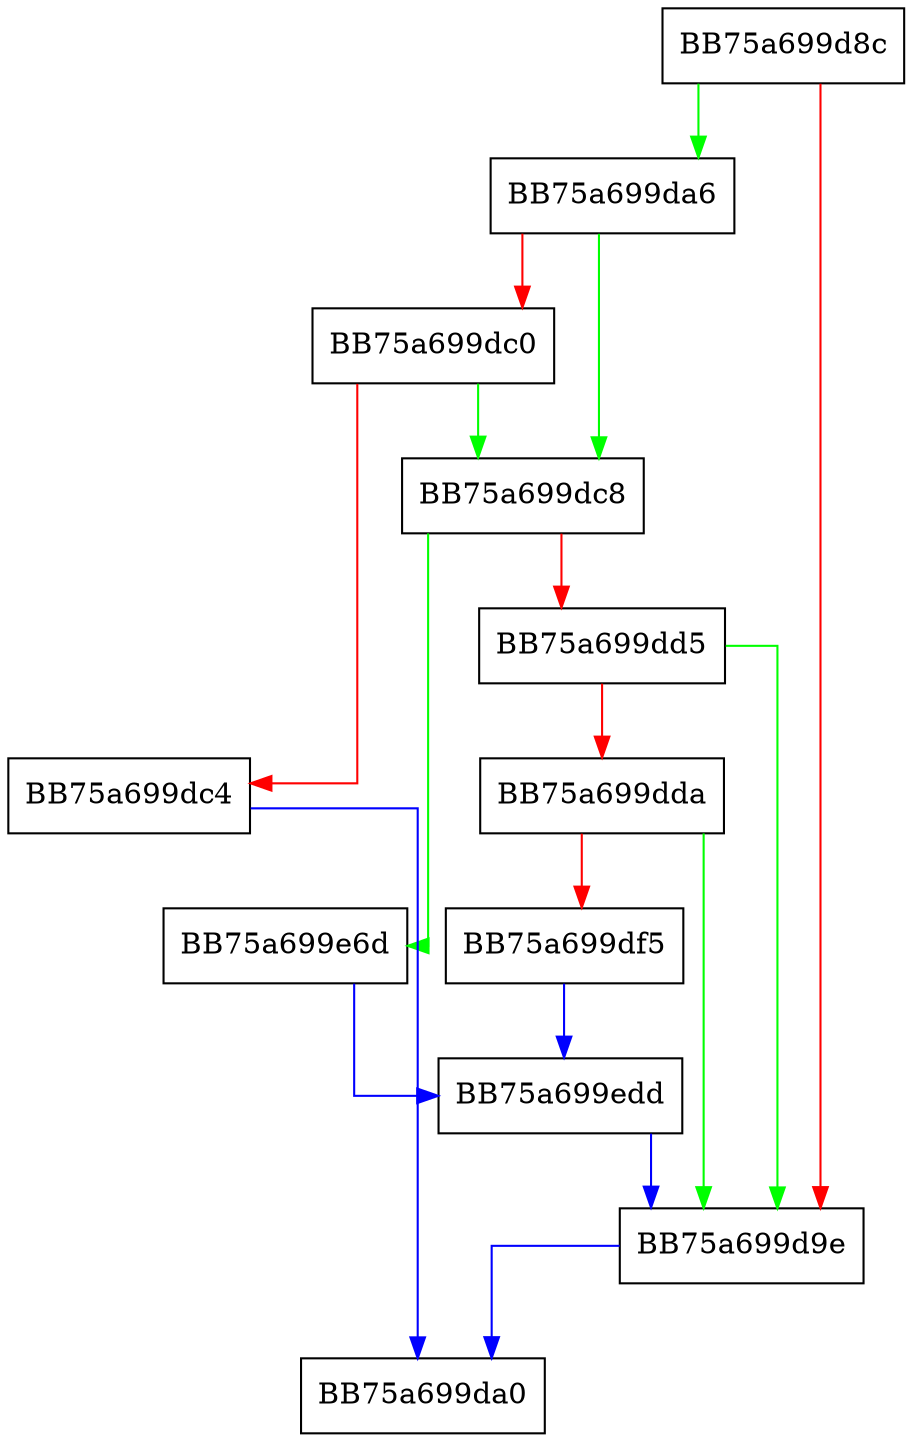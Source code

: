 digraph swf_continue_scan {
  node [shape="box"];
  graph [splines=ortho];
  BB75a699d8c -> BB75a699da6 [color="green"];
  BB75a699d8c -> BB75a699d9e [color="red"];
  BB75a699d9e -> BB75a699da0 [color="blue"];
  BB75a699da6 -> BB75a699dc8 [color="green"];
  BB75a699da6 -> BB75a699dc0 [color="red"];
  BB75a699dc0 -> BB75a699dc8 [color="green"];
  BB75a699dc0 -> BB75a699dc4 [color="red"];
  BB75a699dc4 -> BB75a699da0 [color="blue"];
  BB75a699dc8 -> BB75a699e6d [color="green"];
  BB75a699dc8 -> BB75a699dd5 [color="red"];
  BB75a699dd5 -> BB75a699d9e [color="green"];
  BB75a699dd5 -> BB75a699dda [color="red"];
  BB75a699dda -> BB75a699d9e [color="green"];
  BB75a699dda -> BB75a699df5 [color="red"];
  BB75a699df5 -> BB75a699edd [color="blue"];
  BB75a699e6d -> BB75a699edd [color="blue"];
  BB75a699edd -> BB75a699d9e [color="blue"];
}